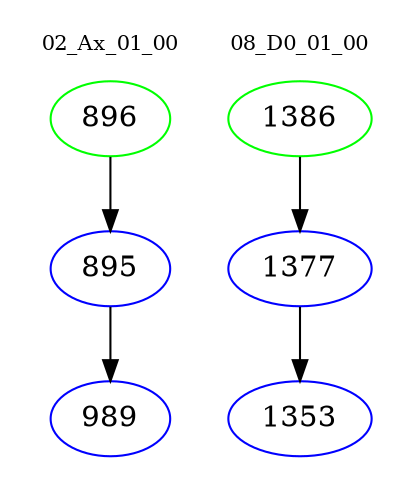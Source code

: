 digraph{
subgraph cluster_0 {
color = white
label = "02_Ax_01_00";
fontsize=10;
T0_896 [label="896", color="green"]
T0_896 -> T0_895 [color="black"]
T0_895 [label="895", color="blue"]
T0_895 -> T0_989 [color="black"]
T0_989 [label="989", color="blue"]
}
subgraph cluster_1 {
color = white
label = "08_D0_01_00";
fontsize=10;
T1_1386 [label="1386", color="green"]
T1_1386 -> T1_1377 [color="black"]
T1_1377 [label="1377", color="blue"]
T1_1377 -> T1_1353 [color="black"]
T1_1353 [label="1353", color="blue"]
}
}
